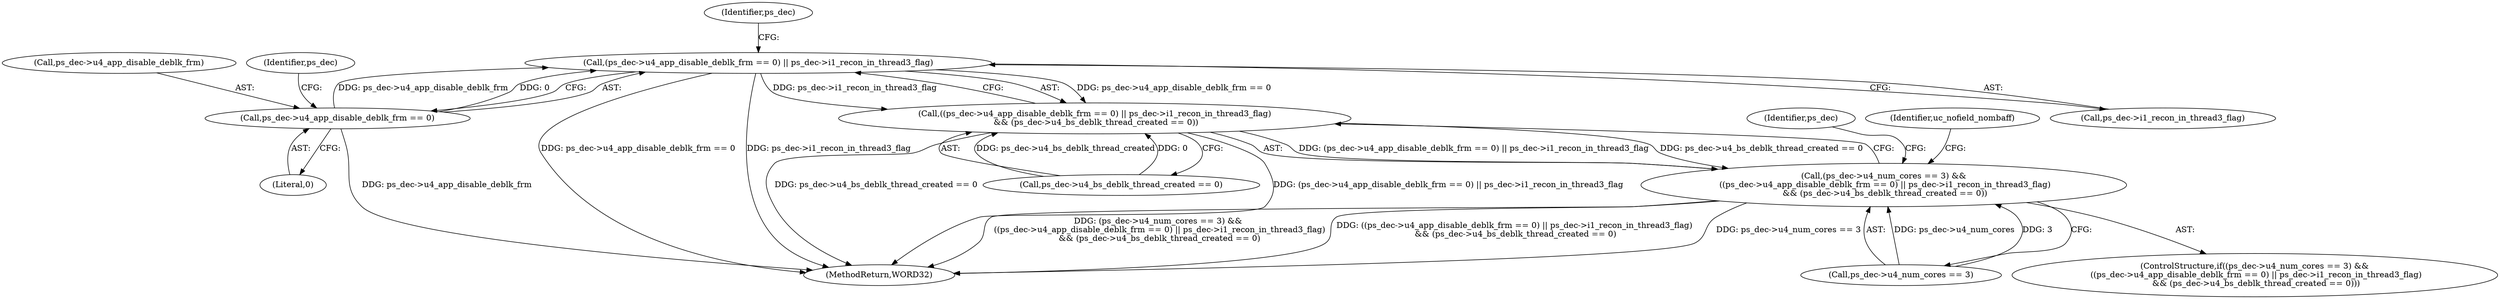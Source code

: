 digraph "0_Android_6c327afb263837bc90760c55c6605b26161a4eb9_0@pointer" {
"1001688" [label="(Call,(ps_dec->u4_app_disable_deblk_frm == 0) || ps_dec->i1_recon_in_thread3_flag)"];
"1001689" [label="(Call,ps_dec->u4_app_disable_deblk_frm == 0)"];
"1001687" [label="(Call,((ps_dec->u4_app_disable_deblk_frm == 0) || ps_dec->i1_recon_in_thread3_flag)\n && (ps_dec->u4_bs_deblk_thread_created == 0))"];
"1001681" [label="(Call,(ps_dec->u4_num_cores == 3) &&\n ((ps_dec->u4_app_disable_deblk_frm == 0) || ps_dec->i1_recon_in_thread3_flag)\n && (ps_dec->u4_bs_deblk_thread_created == 0))"];
"1001690" [label="(Call,ps_dec->u4_app_disable_deblk_frm)"];
"1001688" [label="(Call,(ps_dec->u4_app_disable_deblk_frm == 0) || ps_dec->i1_recon_in_thread3_flag)"];
"1001693" [label="(Literal,0)"];
"1001697" [label="(Call,ps_dec->u4_bs_deblk_thread_created == 0)"];
"1001694" [label="(Call,ps_dec->i1_recon_in_thread3_flag)"];
"1001727" [label="(Identifier,uc_nofield_nombaff)"];
"1001699" [label="(Identifier,ps_dec)"];
"1001695" [label="(Identifier,ps_dec)"];
"1001681" [label="(Call,(ps_dec->u4_num_cores == 3) &&\n ((ps_dec->u4_app_disable_deblk_frm == 0) || ps_dec->i1_recon_in_thread3_flag)\n && (ps_dec->u4_bs_deblk_thread_created == 0))"];
"1001680" [label="(ControlStructure,if((ps_dec->u4_num_cores == 3) &&\n ((ps_dec->u4_app_disable_deblk_frm == 0) || ps_dec->i1_recon_in_thread3_flag)\n && (ps_dec->u4_bs_deblk_thread_created == 0)))"];
"1001682" [label="(Call,ps_dec->u4_num_cores == 3)"];
"1001705" [label="(Identifier,ps_dec)"];
"1001687" [label="(Call,((ps_dec->u4_app_disable_deblk_frm == 0) || ps_dec->i1_recon_in_thread3_flag)\n && (ps_dec->u4_bs_deblk_thread_created == 0))"];
"1001689" [label="(Call,ps_dec->u4_app_disable_deblk_frm == 0)"];
"1002606" [label="(MethodReturn,WORD32)"];
"1001688" -> "1001687"  [label="AST: "];
"1001688" -> "1001689"  [label="CFG: "];
"1001688" -> "1001694"  [label="CFG: "];
"1001689" -> "1001688"  [label="AST: "];
"1001694" -> "1001688"  [label="AST: "];
"1001699" -> "1001688"  [label="CFG: "];
"1001687" -> "1001688"  [label="CFG: "];
"1001688" -> "1002606"  [label="DDG: ps_dec->u4_app_disable_deblk_frm == 0"];
"1001688" -> "1002606"  [label="DDG: ps_dec->i1_recon_in_thread3_flag"];
"1001688" -> "1001687"  [label="DDG: ps_dec->u4_app_disable_deblk_frm == 0"];
"1001688" -> "1001687"  [label="DDG: ps_dec->i1_recon_in_thread3_flag"];
"1001689" -> "1001688"  [label="DDG: ps_dec->u4_app_disable_deblk_frm"];
"1001689" -> "1001688"  [label="DDG: 0"];
"1001689" -> "1001693"  [label="CFG: "];
"1001690" -> "1001689"  [label="AST: "];
"1001693" -> "1001689"  [label="AST: "];
"1001695" -> "1001689"  [label="CFG: "];
"1001689" -> "1002606"  [label="DDG: ps_dec->u4_app_disable_deblk_frm"];
"1001687" -> "1001681"  [label="AST: "];
"1001687" -> "1001697"  [label="CFG: "];
"1001697" -> "1001687"  [label="AST: "];
"1001681" -> "1001687"  [label="CFG: "];
"1001687" -> "1002606"  [label="DDG: (ps_dec->u4_app_disable_deblk_frm == 0) || ps_dec->i1_recon_in_thread3_flag"];
"1001687" -> "1002606"  [label="DDG: ps_dec->u4_bs_deblk_thread_created == 0"];
"1001687" -> "1001681"  [label="DDG: (ps_dec->u4_app_disable_deblk_frm == 0) || ps_dec->i1_recon_in_thread3_flag"];
"1001687" -> "1001681"  [label="DDG: ps_dec->u4_bs_deblk_thread_created == 0"];
"1001697" -> "1001687"  [label="DDG: ps_dec->u4_bs_deblk_thread_created"];
"1001697" -> "1001687"  [label="DDG: 0"];
"1001681" -> "1001680"  [label="AST: "];
"1001681" -> "1001682"  [label="CFG: "];
"1001682" -> "1001681"  [label="AST: "];
"1001705" -> "1001681"  [label="CFG: "];
"1001727" -> "1001681"  [label="CFG: "];
"1001681" -> "1002606"  [label="DDG: ps_dec->u4_num_cores == 3"];
"1001681" -> "1002606"  [label="DDG: (ps_dec->u4_num_cores == 3) &&\n ((ps_dec->u4_app_disable_deblk_frm == 0) || ps_dec->i1_recon_in_thread3_flag)\n && (ps_dec->u4_bs_deblk_thread_created == 0)"];
"1001681" -> "1002606"  [label="DDG: ((ps_dec->u4_app_disable_deblk_frm == 0) || ps_dec->i1_recon_in_thread3_flag)\n && (ps_dec->u4_bs_deblk_thread_created == 0)"];
"1001682" -> "1001681"  [label="DDG: ps_dec->u4_num_cores"];
"1001682" -> "1001681"  [label="DDG: 3"];
}
